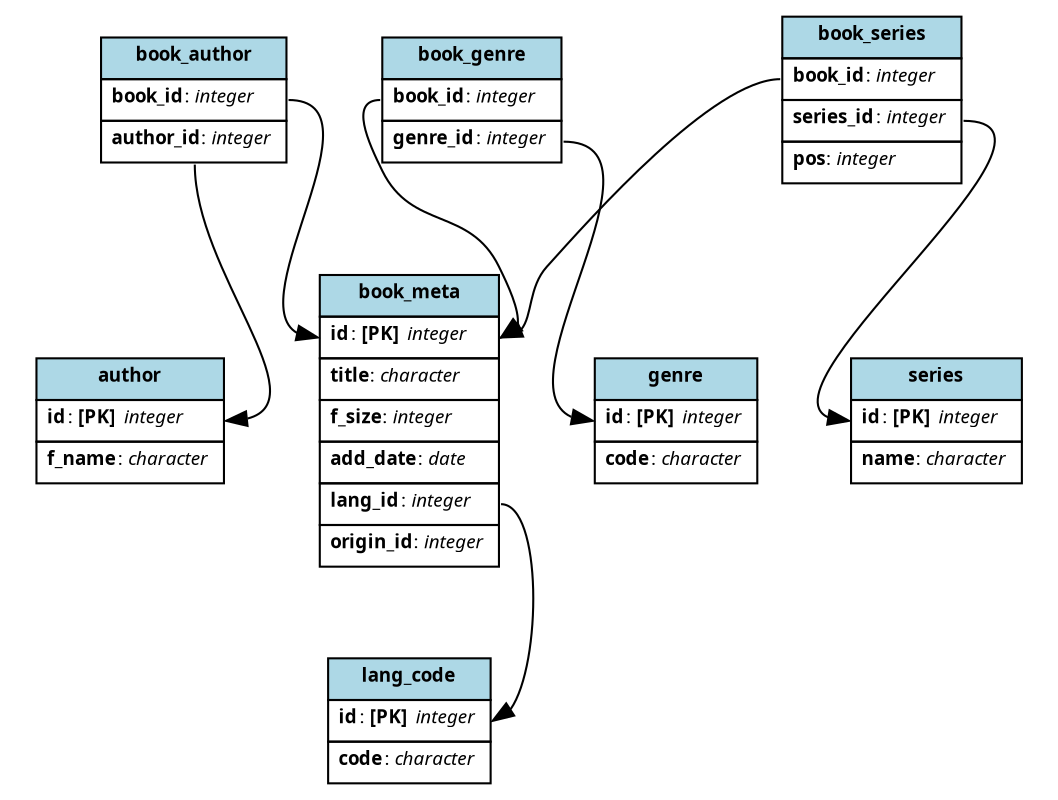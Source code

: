 digraph ERD {
	graph [bb="0,0,500,376",
		overlap=false,
		randkir=LR
	];
	node [fontname=Verdana,
		fontsize=9,
		label="\N",
		shape=record
	];
	author	 [height=0.94444,
		label=<
<table border="0" cellborder="1" cellspacing="0" cellpadding="4"><tr><td bgcolor="lightblue"><b>author</b></td></tr><tr><td port="id" align="left"><b>id</b>: <b>[PK]</b> <i>integer </i></td></tr>
<tr><td port="f_name" align="left"><b>f_name</b>: <i>character </i></td></tr></table>>,
		pos="58.5,178",
		shape=none,
		width=1.625];
	book_author	 [height=0.94444,
		label=<
<table border="0" cellborder="1" cellspacing="0" cellpadding="4"><tr><td bgcolor="lightblue"><b>book_author</b></td></tr><tr><td port="book_id" align="left"><b>book_id</b>: <i>integer </i></td></tr>
<tr><td port="author_id" align="left"><b>author_id</b>: <i>integer </i></td></tr></table>>,
		pos="119.5,332",
		shape=none,
		width=1.6389];
	book_author:author_id -> author:id	 [pos="e,109.5,178 68.5,312 10.598,312 149.63,196.18 119.42,179.89"];
	book_meta	 [height=2.0556,
		label=<
<table border="0" cellborder="1" cellspacing="0" cellpadding="4"><tr><td bgcolor="lightblue"><b>book_meta</b></td></tr><tr><td port="id" align="left"><b>id</b>: <b>[PK]</b> <i>integer </i></td></tr>
<tr><td port="title" align="left"><b>title</b>: <i>character </i></td></tr>
<tr><td port="f_size" align="left"><b>f_size</b>: <i>integer </i></td></tr>
<tr><td port="add_date" align="left"><b>add_date</b>: <i>date </i></td></tr>
<tr><td port="lang_id" align="left"><b>lang_id</b>: <i>integer </i></td></tr>
<tr><td port="origin_id" align="left"><b>origin_id</b>: <i>integer </i></td></tr></table>>,
		pos="192.5,178",
		shape=none,
		width=1.5833];
	book_author:book_id -> book_meta:id	 [pos="e,143.5,218 170.5,332 217.89,332 113.52,237.56 133.64,220.6"];
	book_genre	 [height=0.94444,
		label=<
<table border="0" cellborder="1" cellspacing="0" cellpadding="4"><tr><td bgcolor="lightblue"><b>book_genre</b></td></tr><tr><td port="book_id" align="left"><b>book_id</b>: <i>integer </i></td></tr>
<tr><td port="genre_id" align="left"><b>genre_id</b>: <i>integer </i></td></tr></table>>,
		pos="283.5,332",
		shape=none,
		width=1.5833];
	book_genre:book_id -> book_meta:id	 [pos="e,241.5,218 234.5,332 188.1,332 274.79,236.75 251.26,220.38"];
	genre	 [height=0.94444,
		label=<
<table border="0" cellborder="1" cellspacing="0" cellpadding="4"><tr><td bgcolor="lightblue"><b>genre</b></td></tr><tr><td port="id" align="left"><b>id</b>: <b>[PK]</b> <i>integer </i></td></tr>
<tr><td port="code" align="left"><b>code</b>: <i>character </i></td></tr></table>>,
		pos="320.5,178",
		shape=none,
		width=1.4583];
	book_genre:genre_id -> genre:id	 [pos="e,276.5,178 283.5,302 283.5,278.39 258.18,204.43 268.14,183.54"];
	lang_code	 [height=0.94444,
		label=<
<table border="0" cellborder="1" cellspacing="0" cellpadding="4"><tr><td bgcolor="lightblue"><b>lang_code</b></td></tr><tr><td port="id" align="left"><b>id</b>: <b>[PK]</b> <i>integer </i></td></tr>
<tr><td port="code" align="left"><b>code</b>: <i>character </i></td></tr></table>>,
		pos="191.5,34",
		shape=none,
		width=1.4583];
	book_meta:lang_id -> lang_code:id	 [pos="e,236.5,34 143.5,138 128.39,138 134.96,116.47 143.5,104 168.55,67.438 211.45,104.56 236.5,68 242.31,59.527 247.2,46.865 245,39.623"];
	book_series	 [height=1.2222,
		label=<
<table border="0" cellborder="1" cellspacing="0" cellpadding="4"><tr><td bgcolor="lightblue"><b>book_series</b></td></tr><tr><td port="book_id" align="left"><b>book_id</b>: <i>integer </i></td></tr>
<tr><td port="series_id" align="left"><b>series_id</b>: <i>integer </i></td></tr>
<tr><td port="pos" align="left"><b>pos</b>: <i>integer </i></td></tr></table>>,
		pos="430.5,332",
		shape=none,
		width=1.5833];
	book_series:book_id -> book_meta:id	 [pos="e,241.5,218 381.5,342 353.6,342 370.72,306.11 349.5,288 316.41,259.77 290.56,281.39 258.5,252 249.74,243.97 253.25,230.42 250.23,\
223.09"];
	series	 [height=0.94444,
		label=<
<table border="0" cellborder="1" cellspacing="0" cellpadding="4"><tr><td bgcolor="lightblue"><b>series</b></td></tr><tr><td port="id" align="left"><b>id</b>: <b>[PK]</b> <i>integer </i></td></tr>
<tr><td port="name" align="left"><b>name</b>: <i>character </i></td></tr></table>>,
		pos="445.5,178",
		shape=none,
		width=1.5139];
	book_series:series_id -> series:id	 [pos="e,399.5,178 479.5,322 494.61,322 485.46,301.89 479.5,288 460.15,242.94 418.85,257.06 399.5,212 395.59,202.89 390.3,191.09 391.4,\
184.06"];
}
